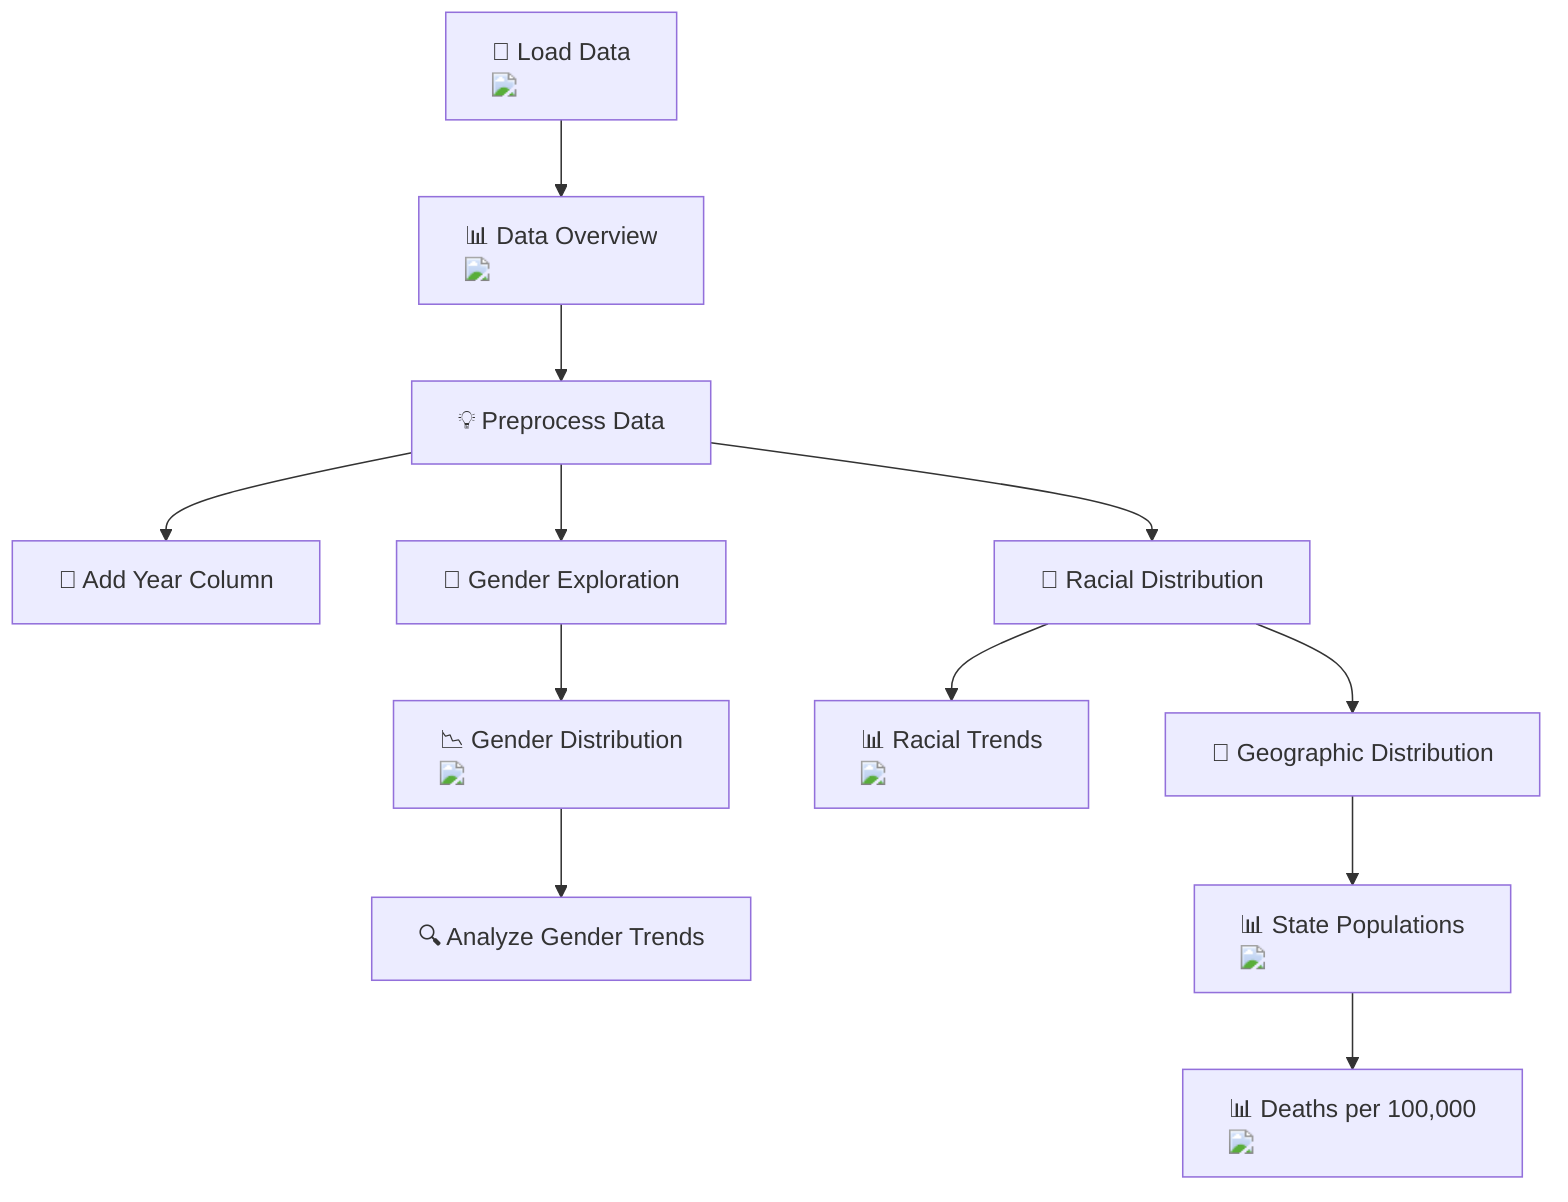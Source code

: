 flowchart TD
    A["📁 Load Data <img src='file.svg' />"] --> B["📊 Data Overview <img src='table.svg' />"]
    B --> C["💡 Preprocess Data"]
    C --> D["📅 Add Year Column"]
    C --> E["👨 Gender Exploration"]
    E --> F["📉 Gender Distribution <img src='barplot_template.svg' />"]
    F --> G["🔍 Analyze Gender Trends"]
    C --> H["👥 Racial Distribution"]
    H --> I["📊 Racial Trends <img src='barplot_template.svg' />"]
    H --> J["📍 Geographic Distribution"]
    J --> K["📊 State Populations <img src='barplot_template.svg' />"]
    K --> L["📊 Deaths per 100,000 <img src='barplot_template.svg' />"]